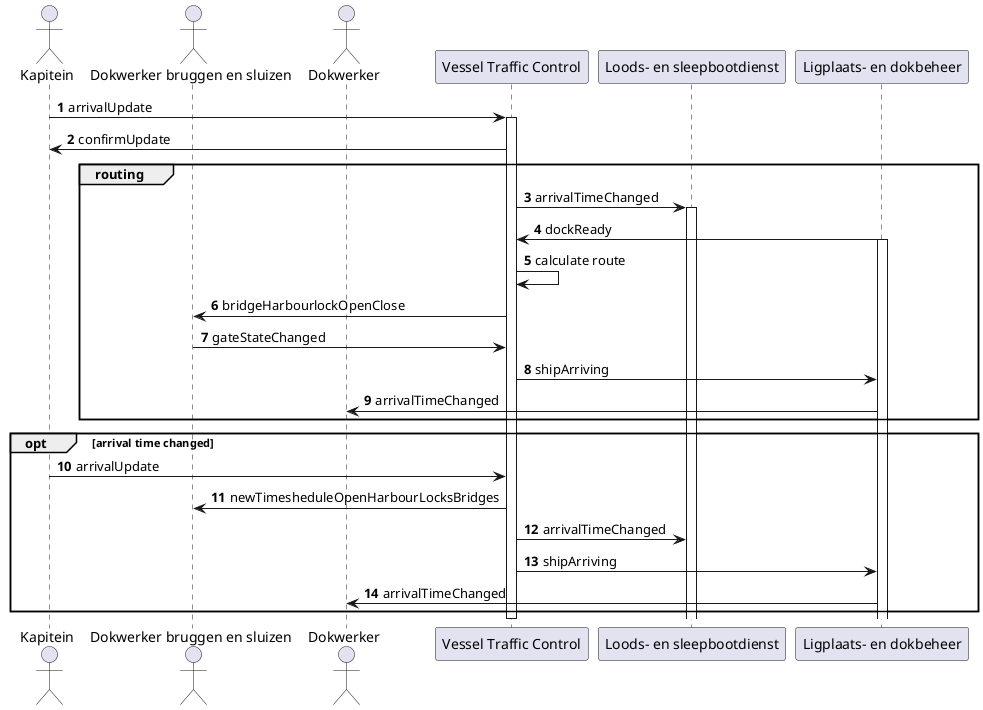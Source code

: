 @startuml Binnenvarende_schepen

autonumber 
actor Kapitein
actor "Dokwerker bruggen en sluizen" as dw1 
actor Dokwerker as dw2

Kapitein -> "Vessel Traffic Control" as VTC: arrivalUpdate
activate VTC
VTC -> Kapitein : confirmUpdate
group routing
VTC -> "Loods- en sleepbootdienst" as les: arrivalTimeChanged
activate les
"Ligplaats- en dokbeheer" as led -> VTC: dockReady
activate led
VTC -> VTC : calculate route
VTC -> dw1 : bridgeHarbourlockOpenClose
dw1 -> VTC : gateStateChanged
VTC -> led : shipArriving
led -> dw2: arrivalTimeChanged
end
opt arrival time changed
Kapitein -> VTC: arrivalUpdate
VTC -> dw1: newTimesheduleOpenHarbourLocksBridges
VTC -> les: arrivalTimeChanged
VTC -> led : shipArriving
led -> dw2: arrivalTimeChanged
end
deactivate VTC


@enduml